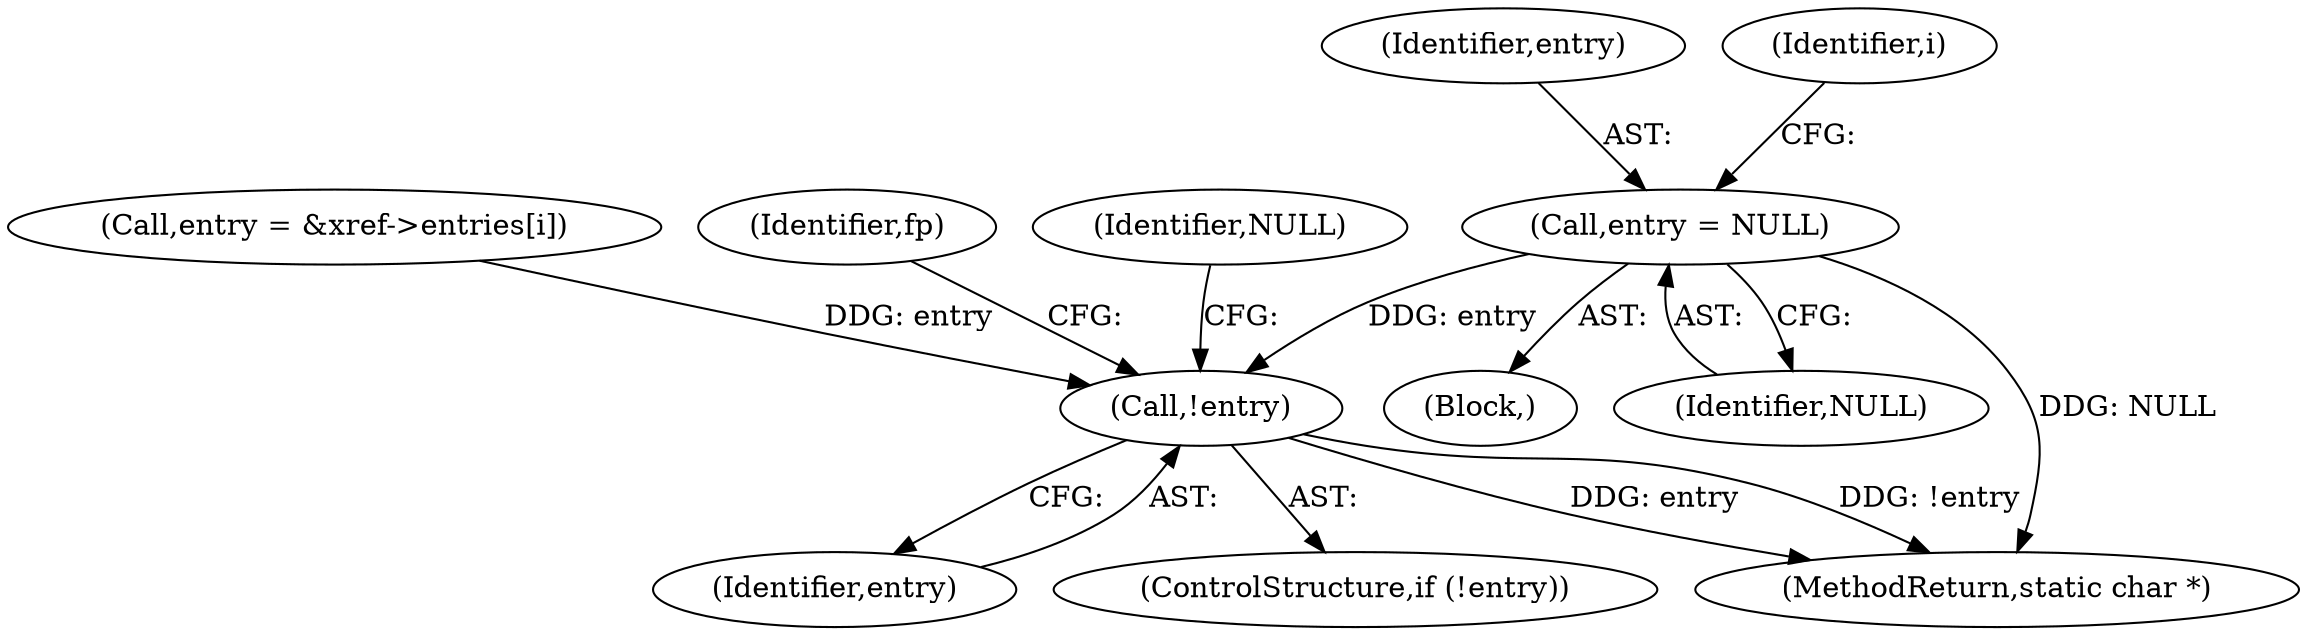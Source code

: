 digraph "0_pdfresurrect_0c4120fffa3dffe97b95c486a120eded82afe8a6_3@pointer" {
"1000144" [label="(Call,entry = NULL)"];
"1000179" [label="(Call,!entry)"];
"1000327" [label="(MethodReturn,static char *)"];
"1000145" [label="(Identifier,entry)"];
"1000180" [label="(Identifier,entry)"];
"1000179" [label="(Call,!entry)"];
"1000169" [label="(Call,entry = &xref->entries[i])"];
"1000149" [label="(Identifier,i)"];
"1000146" [label="(Identifier,NULL)"];
"1000184" [label="(Identifier,fp)"];
"1000178" [label="(ControlStructure,if (!entry))"];
"1000144" [label="(Call,entry = NULL)"];
"1000182" [label="(Identifier,NULL)"];
"1000112" [label="(Block,)"];
"1000144" -> "1000112"  [label="AST: "];
"1000144" -> "1000146"  [label="CFG: "];
"1000145" -> "1000144"  [label="AST: "];
"1000146" -> "1000144"  [label="AST: "];
"1000149" -> "1000144"  [label="CFG: "];
"1000144" -> "1000327"  [label="DDG: NULL"];
"1000144" -> "1000179"  [label="DDG: entry"];
"1000179" -> "1000178"  [label="AST: "];
"1000179" -> "1000180"  [label="CFG: "];
"1000180" -> "1000179"  [label="AST: "];
"1000182" -> "1000179"  [label="CFG: "];
"1000184" -> "1000179"  [label="CFG: "];
"1000179" -> "1000327"  [label="DDG: !entry"];
"1000179" -> "1000327"  [label="DDG: entry"];
"1000169" -> "1000179"  [label="DDG: entry"];
}
